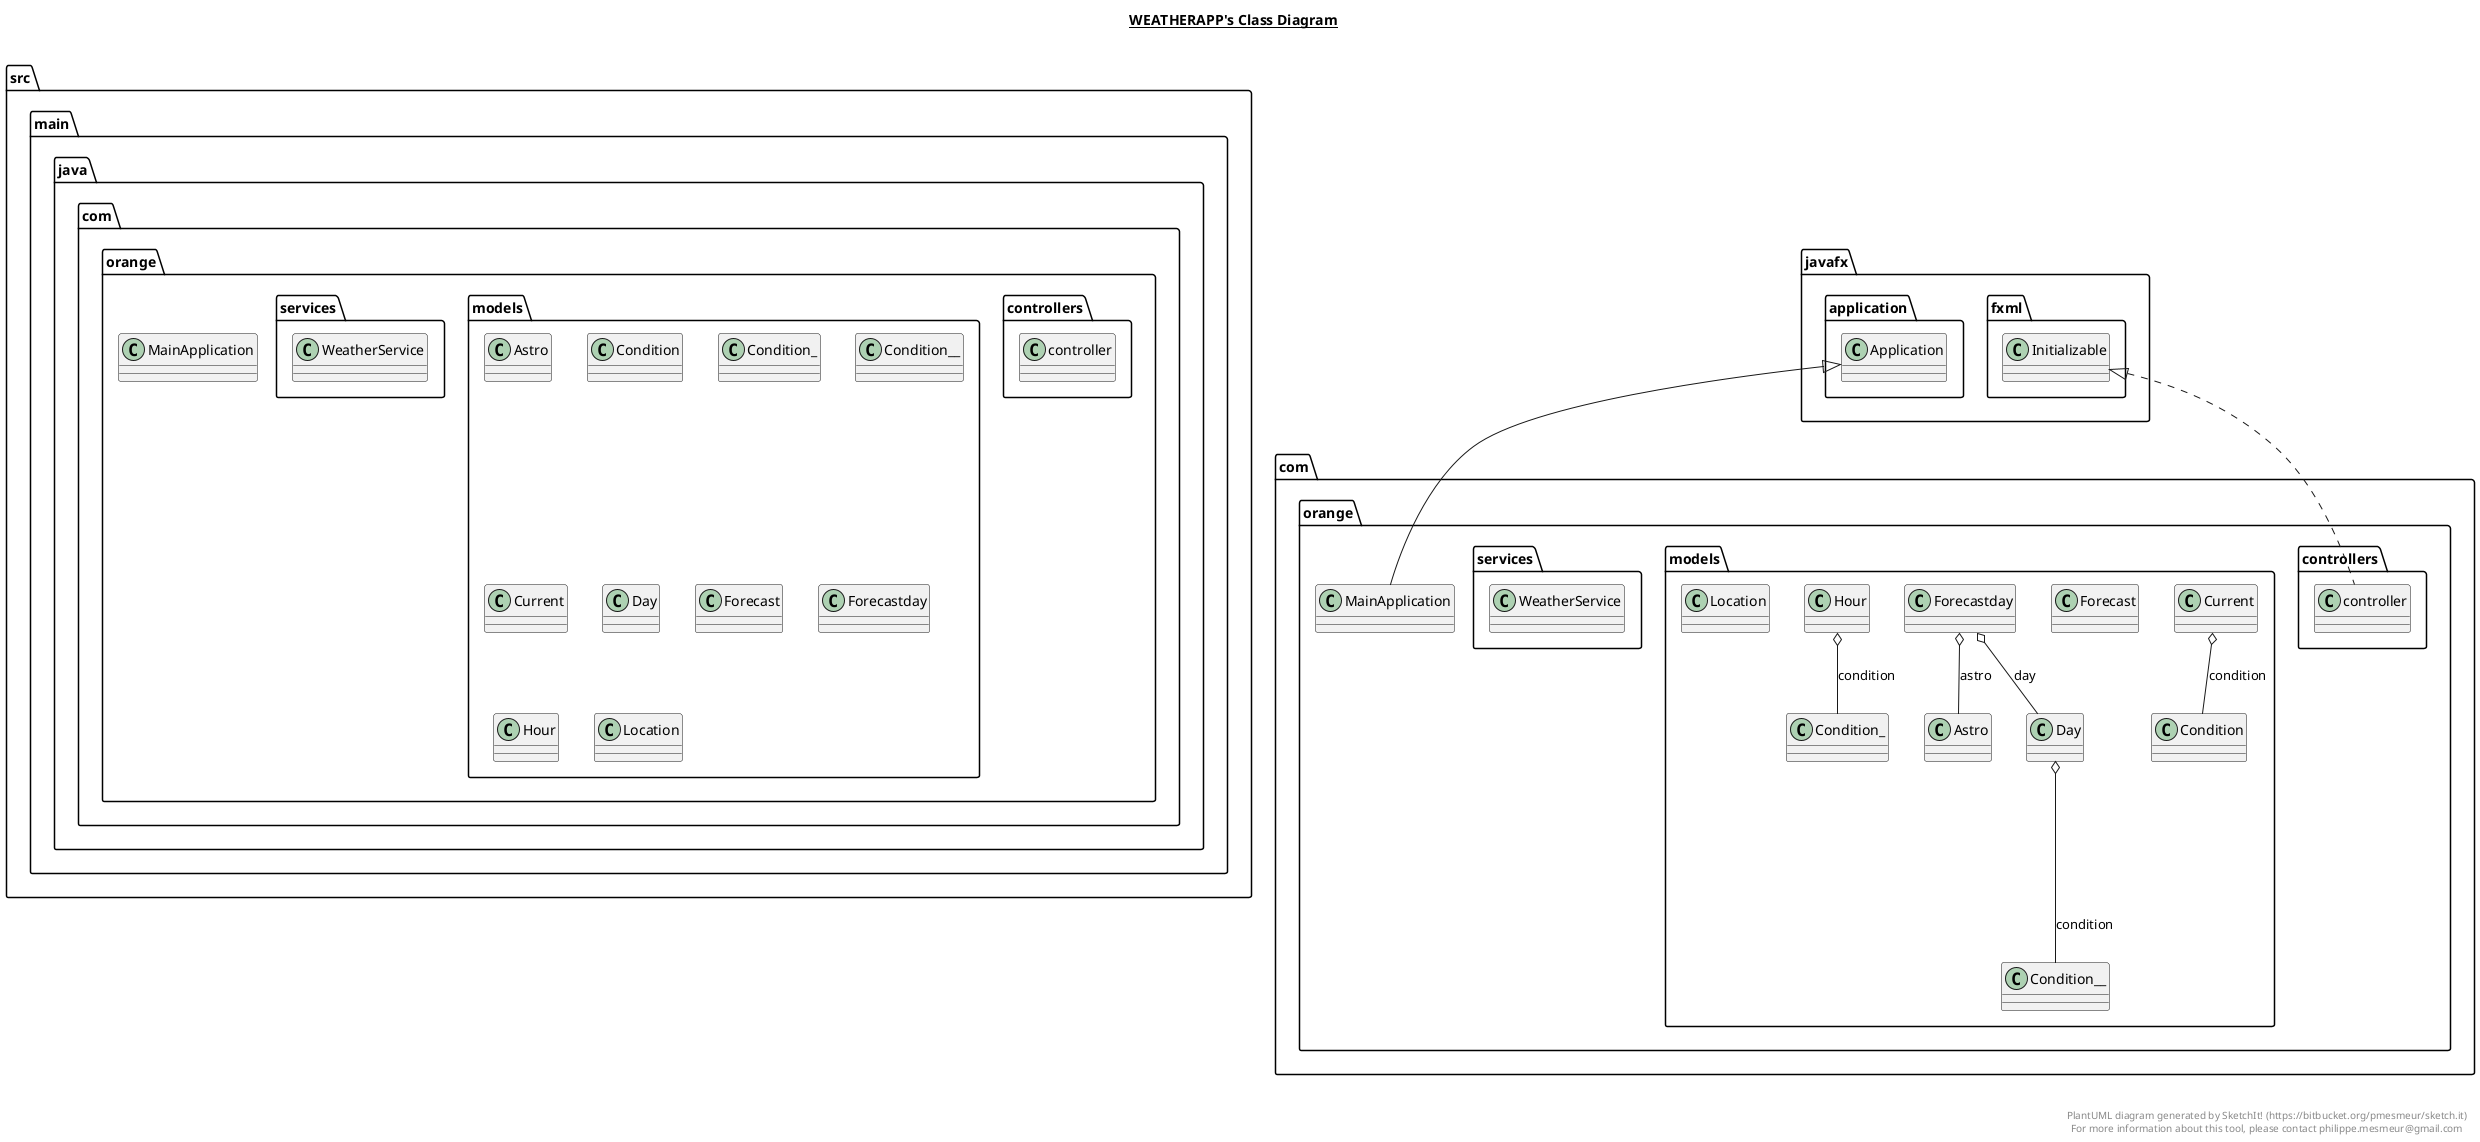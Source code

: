 @startuml

title __WEATHERAPP's Class Diagram__\n

  namespace com.orange {
    class com.orange.MainApplication {
    }
  }
  

  namespace com.orange {
    namespace controllers {
      class com.orange.controllers.controller {
      }
    }
  }
  

  namespace com.orange {
    namespace models {
      class com.orange.models.Astro {
      }
    }
  }
  

  namespace com.orange {
    namespace models {
      class com.orange.models.Condition {
      }
    }
  }
  

  namespace com.orange {
    namespace models {
      class com.orange.models.Condition_ {
      }
    }
  }
  

  namespace com.orange {
    namespace models {
      class com.orange.models.Condition__ {
      }
    }
  }
  

  namespace com.orange {
    namespace models {
      class com.orange.models.Current {
      }
    }
  }
  

  namespace com.orange {
    namespace models {
      class com.orange.models.Day {
      }
    }
  }
  

  namespace com.orange {
    namespace models {
      class com.orange.models.Forecast {
      }
    }
  }
  

  namespace com.orange {
    namespace models {
      class com.orange.models.Forecastday {
      }
    }
  }
  

  namespace com.orange {
    namespace models {
      class com.orange.models.Hour {
      }
    }
  }
  

  namespace com.orange {
    namespace models {
      class com.orange.models.Location {
      }
    }
  }
  

  namespace com.orange {
    namespace services {
      class com.orange.services.WeatherService {
      }
    }
  }
  

  namespace src.main.java.com.orange {
    class src.main.java.com.orange.MainApplication {
    }
  }
  

  namespace src.main.java.com.orange {
    namespace controllers {
      class src.main.java.com.orange.controllers.controller {
      }
    }
  }
  

  namespace src.main.java.com.orange {
    namespace models {
      class src.main.java.com.orange.models.Astro {
      }
    }
  }
  

  namespace src.main.java.com.orange {
    namespace models {
      class src.main.java.com.orange.models.Condition {
      }
    }
  }
  

  namespace src.main.java.com.orange {
    namespace models {
      class src.main.java.com.orange.models.Condition_ {
      }
    }
  }
  

  namespace src.main.java.com.orange {
    namespace models {
      class src.main.java.com.orange.models.Condition__ {
      }
    }
  }
  

  namespace src.main.java.com.orange {
    namespace models {
      class src.main.java.com.orange.models.Current {
      }
    }
  }
  

  namespace src.main.java.com.orange {
    namespace models {
      class src.main.java.com.orange.models.Day {
      }
    }
  }
  

  namespace src.main.java.com.orange {
    namespace models {
      class src.main.java.com.orange.models.Forecast {
      }
    }
  }
  

  namespace src.main.java.com.orange {
    namespace models {
      class src.main.java.com.orange.models.Forecastday {
      }
    }
  }
  

  namespace src.main.java.com.orange {
    namespace models {
      class src.main.java.com.orange.models.Hour {
      }
    }
  }
  

  namespace src.main.java.com.orange {
    namespace models {
      class src.main.java.com.orange.models.Location {
      }
    }
  }
  

  namespace src.main.java.com.orange {
    namespace services {
      class src.main.java.com.orange.services.WeatherService {
      }
    }
  }
  

  com.orange.MainApplication -up-|> javafx.application.Application
  com.orange.controllers.controller .up.|> javafx.fxml.Initializable
  com.orange.models.Current o-- com.orange.models.Condition : condition
  com.orange.models.Day o-- com.orange.models.Condition__ : condition
  com.orange.models.Forecastday o-- com.orange.models.Astro : astro
  com.orange.models.Forecastday o-- com.orange.models.Day : day
  com.orange.models.Hour o-- com.orange.models.Condition_ : condition


right footer


PlantUML diagram generated by SketchIt! (https://bitbucket.org/pmesmeur/sketch.it)
For more information about this tool, please contact philippe.mesmeur@gmail.com
endfooter

@enduml
